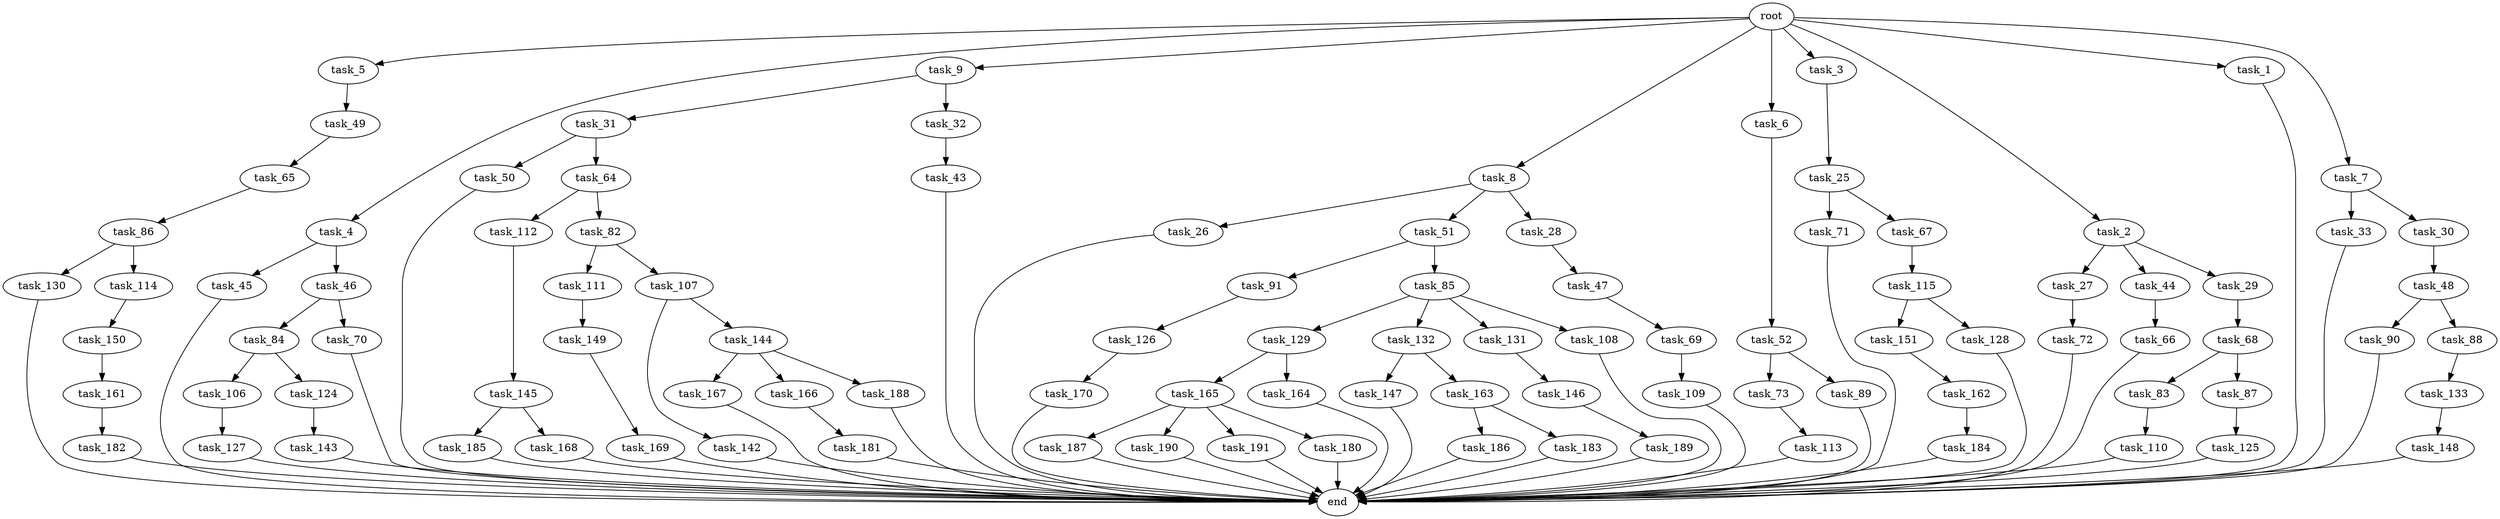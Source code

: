 digraph G {
  task_129 [size="5497558138.880000"];
  task_27 [size="3092376453.120000"];
  task_149 [size="8589934592.000000"];
  task_68 [size="6957847019.520000"];
  task_50 [size="2147483648.000000"];
  task_91 [size="773094113.280000"];
  task_83 [size="6957847019.520000"];
  task_185 [size="773094113.280000"];
  task_187 [size="773094113.280000"];
  task_5 [size="10.240000"];
  task_4 [size="10.240000"];
  task_84 [size="773094113.280000"];
  task_112 [size="4209067950.080000"];
  task_147 [size="6957847019.520000"];
  task_90 [size="6957847019.520000"];
  task_190 [size="773094113.280000"];
  task_143 [size="6957847019.520000"];
  task_26 [size="3092376453.120000"];
  task_64 [size="2147483648.000000"];
  task_150 [size="5497558138.880000"];
  task_31 [size="2147483648.000000"];
  task_51 [size="3092376453.120000"];
  task_28 [size="3092376453.120000"];
  task_88 [size="6957847019.520000"];
  task_82 [size="4209067950.080000"];
  task_9 [size="10.240000"];
  task_44 [size="3092376453.120000"];
  task_132 [size="5497558138.880000"];
  task_33 [size="6957847019.520000"];
  task_142 [size="3092376453.120000"];
  task_169 [size="8589934592.000000"];
  task_8 [size="10.240000"];
  task_69 [size="4209067950.080000"];
  task_86 [size="1374389534.720000"];
  task_167 [size="1374389534.720000"];
  task_181 [size="773094113.280000"];
  task_166 [size="1374389534.720000"];
  task_133 [size="4209067950.080000"];
  task_188 [size="1374389534.720000"];
  task_52 [size="5497558138.880000"];
  task_85 [size="773094113.280000"];
  task_131 [size="5497558138.880000"];
  task_168 [size="773094113.280000"];
  task_186 [size="4209067950.080000"];
  task_106 [size="773094113.280000"];
  task_43 [size="4209067950.080000"];
  task_6 [size="10.240000"];
  task_3 [size="10.240000"];
  task_111 [size="2147483648.000000"];
  task_125 [size="3092376453.120000"];
  end [size="0.000000"];
  task_144 [size="3092376453.120000"];
  task_70 [size="773094113.280000"];
  task_148 [size="2147483648.000000"];
  task_113 [size="8589934592.000000"];
  task_73 [size="343597383.680000"];
  task_170 [size="5497558138.880000"];
  task_163 [size="6957847019.520000"];
  task_161 [size="4209067950.080000"];
  task_107 [size="2147483648.000000"];
  task_165 [size="4209067950.080000"];
  task_30 [size="6957847019.520000"];
  task_48 [size="3092376453.120000"];
  task_45 [size="6957847019.520000"];
  task_46 [size="6957847019.520000"];
  task_124 [size="773094113.280000"];
  task_32 [size="2147483648.000000"];
  task_145 [size="4209067950.080000"];
  task_162 [size="2147483648.000000"];
  task_2 [size="10.240000"];
  task_1 [size="10.240000"];
  task_25 [size="3092376453.120000"];
  task_72 [size="1374389534.720000"];
  task_146 [size="773094113.280000"];
  task_130 [size="773094113.280000"];
  task_29 [size="3092376453.120000"];
  task_71 [size="3092376453.120000"];
  task_87 [size="6957847019.520000"];
  task_184 [size="6957847019.520000"];
  task_109 [size="6957847019.520000"];
  task_151 [size="3092376453.120000"];
  task_164 [size="4209067950.080000"];
  task_49 [size="8589934592.000000"];
  task_126 [size="4209067950.080000"];
  task_67 [size="3092376453.120000"];
  task_7 [size="10.240000"];
  task_127 [size="6957847019.520000"];
  task_189 [size="4209067950.080000"];
  task_115 [size="1374389534.720000"];
  task_128 [size="3092376453.120000"];
  task_110 [size="8589934592.000000"];
  root [size="0.000000"];
  task_47 [size="773094113.280000"];
  task_191 [size="773094113.280000"];
  task_180 [size="773094113.280000"];
  task_89 [size="343597383.680000"];
  task_182 [size="5497558138.880000"];
  task_108 [size="5497558138.880000"];
  task_66 [size="8589934592.000000"];
  task_183 [size="4209067950.080000"];
  task_114 [size="773094113.280000"];
  task_65 [size="773094113.280000"];

  task_129 -> task_164 [size="411041792.000000"];
  task_129 -> task_165 [size="411041792.000000"];
  task_27 -> task_72 [size="134217728.000000"];
  task_149 -> task_169 [size="838860800.000000"];
  task_68 -> task_83 [size="679477248.000000"];
  task_68 -> task_87 [size="679477248.000000"];
  task_50 -> end [size="1.000000"];
  task_91 -> task_126 [size="411041792.000000"];
  task_83 -> task_110 [size="838860800.000000"];
  task_185 -> end [size="1.000000"];
  task_187 -> end [size="1.000000"];
  task_5 -> task_49 [size="838860800.000000"];
  task_4 -> task_45 [size="679477248.000000"];
  task_4 -> task_46 [size="679477248.000000"];
  task_84 -> task_124 [size="75497472.000000"];
  task_84 -> task_106 [size="75497472.000000"];
  task_112 -> task_145 [size="411041792.000000"];
  task_147 -> end [size="1.000000"];
  task_90 -> end [size="1.000000"];
  task_190 -> end [size="1.000000"];
  task_143 -> end [size="1.000000"];
  task_26 -> end [size="1.000000"];
  task_64 -> task_112 [size="411041792.000000"];
  task_64 -> task_82 [size="411041792.000000"];
  task_150 -> task_161 [size="411041792.000000"];
  task_31 -> task_50 [size="209715200.000000"];
  task_31 -> task_64 [size="209715200.000000"];
  task_51 -> task_85 [size="75497472.000000"];
  task_51 -> task_91 [size="75497472.000000"];
  task_28 -> task_47 [size="75497472.000000"];
  task_88 -> task_133 [size="411041792.000000"];
  task_82 -> task_111 [size="209715200.000000"];
  task_82 -> task_107 [size="209715200.000000"];
  task_9 -> task_31 [size="209715200.000000"];
  task_9 -> task_32 [size="209715200.000000"];
  task_44 -> task_66 [size="838860800.000000"];
  task_132 -> task_163 [size="679477248.000000"];
  task_132 -> task_147 [size="679477248.000000"];
  task_33 -> end [size="1.000000"];
  task_142 -> end [size="1.000000"];
  task_169 -> end [size="1.000000"];
  task_8 -> task_51 [size="301989888.000000"];
  task_8 -> task_28 [size="301989888.000000"];
  task_8 -> task_26 [size="301989888.000000"];
  task_69 -> task_109 [size="679477248.000000"];
  task_86 -> task_114 [size="75497472.000000"];
  task_86 -> task_130 [size="75497472.000000"];
  task_167 -> end [size="1.000000"];
  task_181 -> end [size="1.000000"];
  task_166 -> task_181 [size="75497472.000000"];
  task_133 -> task_148 [size="209715200.000000"];
  task_188 -> end [size="1.000000"];
  task_52 -> task_89 [size="33554432.000000"];
  task_52 -> task_73 [size="33554432.000000"];
  task_85 -> task_108 [size="536870912.000000"];
  task_85 -> task_132 [size="536870912.000000"];
  task_85 -> task_131 [size="536870912.000000"];
  task_85 -> task_129 [size="536870912.000000"];
  task_131 -> task_146 [size="75497472.000000"];
  task_168 -> end [size="1.000000"];
  task_186 -> end [size="1.000000"];
  task_106 -> task_127 [size="679477248.000000"];
  task_43 -> end [size="1.000000"];
  task_6 -> task_52 [size="536870912.000000"];
  task_3 -> task_25 [size="301989888.000000"];
  task_111 -> task_149 [size="838860800.000000"];
  task_125 -> end [size="1.000000"];
  task_144 -> task_188 [size="134217728.000000"];
  task_144 -> task_167 [size="134217728.000000"];
  task_144 -> task_166 [size="134217728.000000"];
  task_70 -> end [size="1.000000"];
  task_148 -> end [size="1.000000"];
  task_113 -> end [size="1.000000"];
  task_73 -> task_113 [size="838860800.000000"];
  task_170 -> end [size="1.000000"];
  task_163 -> task_183 [size="411041792.000000"];
  task_163 -> task_186 [size="411041792.000000"];
  task_161 -> task_182 [size="536870912.000000"];
  task_107 -> task_142 [size="301989888.000000"];
  task_107 -> task_144 [size="301989888.000000"];
  task_165 -> task_190 [size="75497472.000000"];
  task_165 -> task_180 [size="75497472.000000"];
  task_165 -> task_187 [size="75497472.000000"];
  task_165 -> task_191 [size="75497472.000000"];
  task_30 -> task_48 [size="301989888.000000"];
  task_48 -> task_88 [size="679477248.000000"];
  task_48 -> task_90 [size="679477248.000000"];
  task_45 -> end [size="1.000000"];
  task_46 -> task_70 [size="75497472.000000"];
  task_46 -> task_84 [size="75497472.000000"];
  task_124 -> task_143 [size="679477248.000000"];
  task_32 -> task_43 [size="411041792.000000"];
  task_145 -> task_185 [size="75497472.000000"];
  task_145 -> task_168 [size="75497472.000000"];
  task_162 -> task_184 [size="679477248.000000"];
  task_2 -> task_27 [size="301989888.000000"];
  task_2 -> task_29 [size="301989888.000000"];
  task_2 -> task_44 [size="301989888.000000"];
  task_1 -> end [size="1.000000"];
  task_25 -> task_67 [size="301989888.000000"];
  task_25 -> task_71 [size="301989888.000000"];
  task_72 -> end [size="1.000000"];
  task_146 -> task_189 [size="411041792.000000"];
  task_130 -> end [size="1.000000"];
  task_29 -> task_68 [size="679477248.000000"];
  task_71 -> end [size="1.000000"];
  task_87 -> task_125 [size="301989888.000000"];
  task_184 -> end [size="1.000000"];
  task_109 -> end [size="1.000000"];
  task_151 -> task_162 [size="209715200.000000"];
  task_164 -> end [size="1.000000"];
  task_49 -> task_65 [size="75497472.000000"];
  task_126 -> task_170 [size="536870912.000000"];
  task_67 -> task_115 [size="134217728.000000"];
  task_7 -> task_30 [size="679477248.000000"];
  task_7 -> task_33 [size="679477248.000000"];
  task_127 -> end [size="1.000000"];
  task_189 -> end [size="1.000000"];
  task_115 -> task_151 [size="301989888.000000"];
  task_115 -> task_128 [size="301989888.000000"];
  task_128 -> end [size="1.000000"];
  task_110 -> end [size="1.000000"];
  root -> task_8 [size="1.000000"];
  root -> task_2 [size="1.000000"];
  root -> task_5 [size="1.000000"];
  root -> task_4 [size="1.000000"];
  root -> task_9 [size="1.000000"];
  root -> task_1 [size="1.000000"];
  root -> task_7 [size="1.000000"];
  root -> task_6 [size="1.000000"];
  root -> task_3 [size="1.000000"];
  task_47 -> task_69 [size="411041792.000000"];
  task_191 -> end [size="1.000000"];
  task_180 -> end [size="1.000000"];
  task_89 -> end [size="1.000000"];
  task_182 -> end [size="1.000000"];
  task_108 -> end [size="1.000000"];
  task_66 -> end [size="1.000000"];
  task_183 -> end [size="1.000000"];
  task_114 -> task_150 [size="536870912.000000"];
  task_65 -> task_86 [size="134217728.000000"];
}
